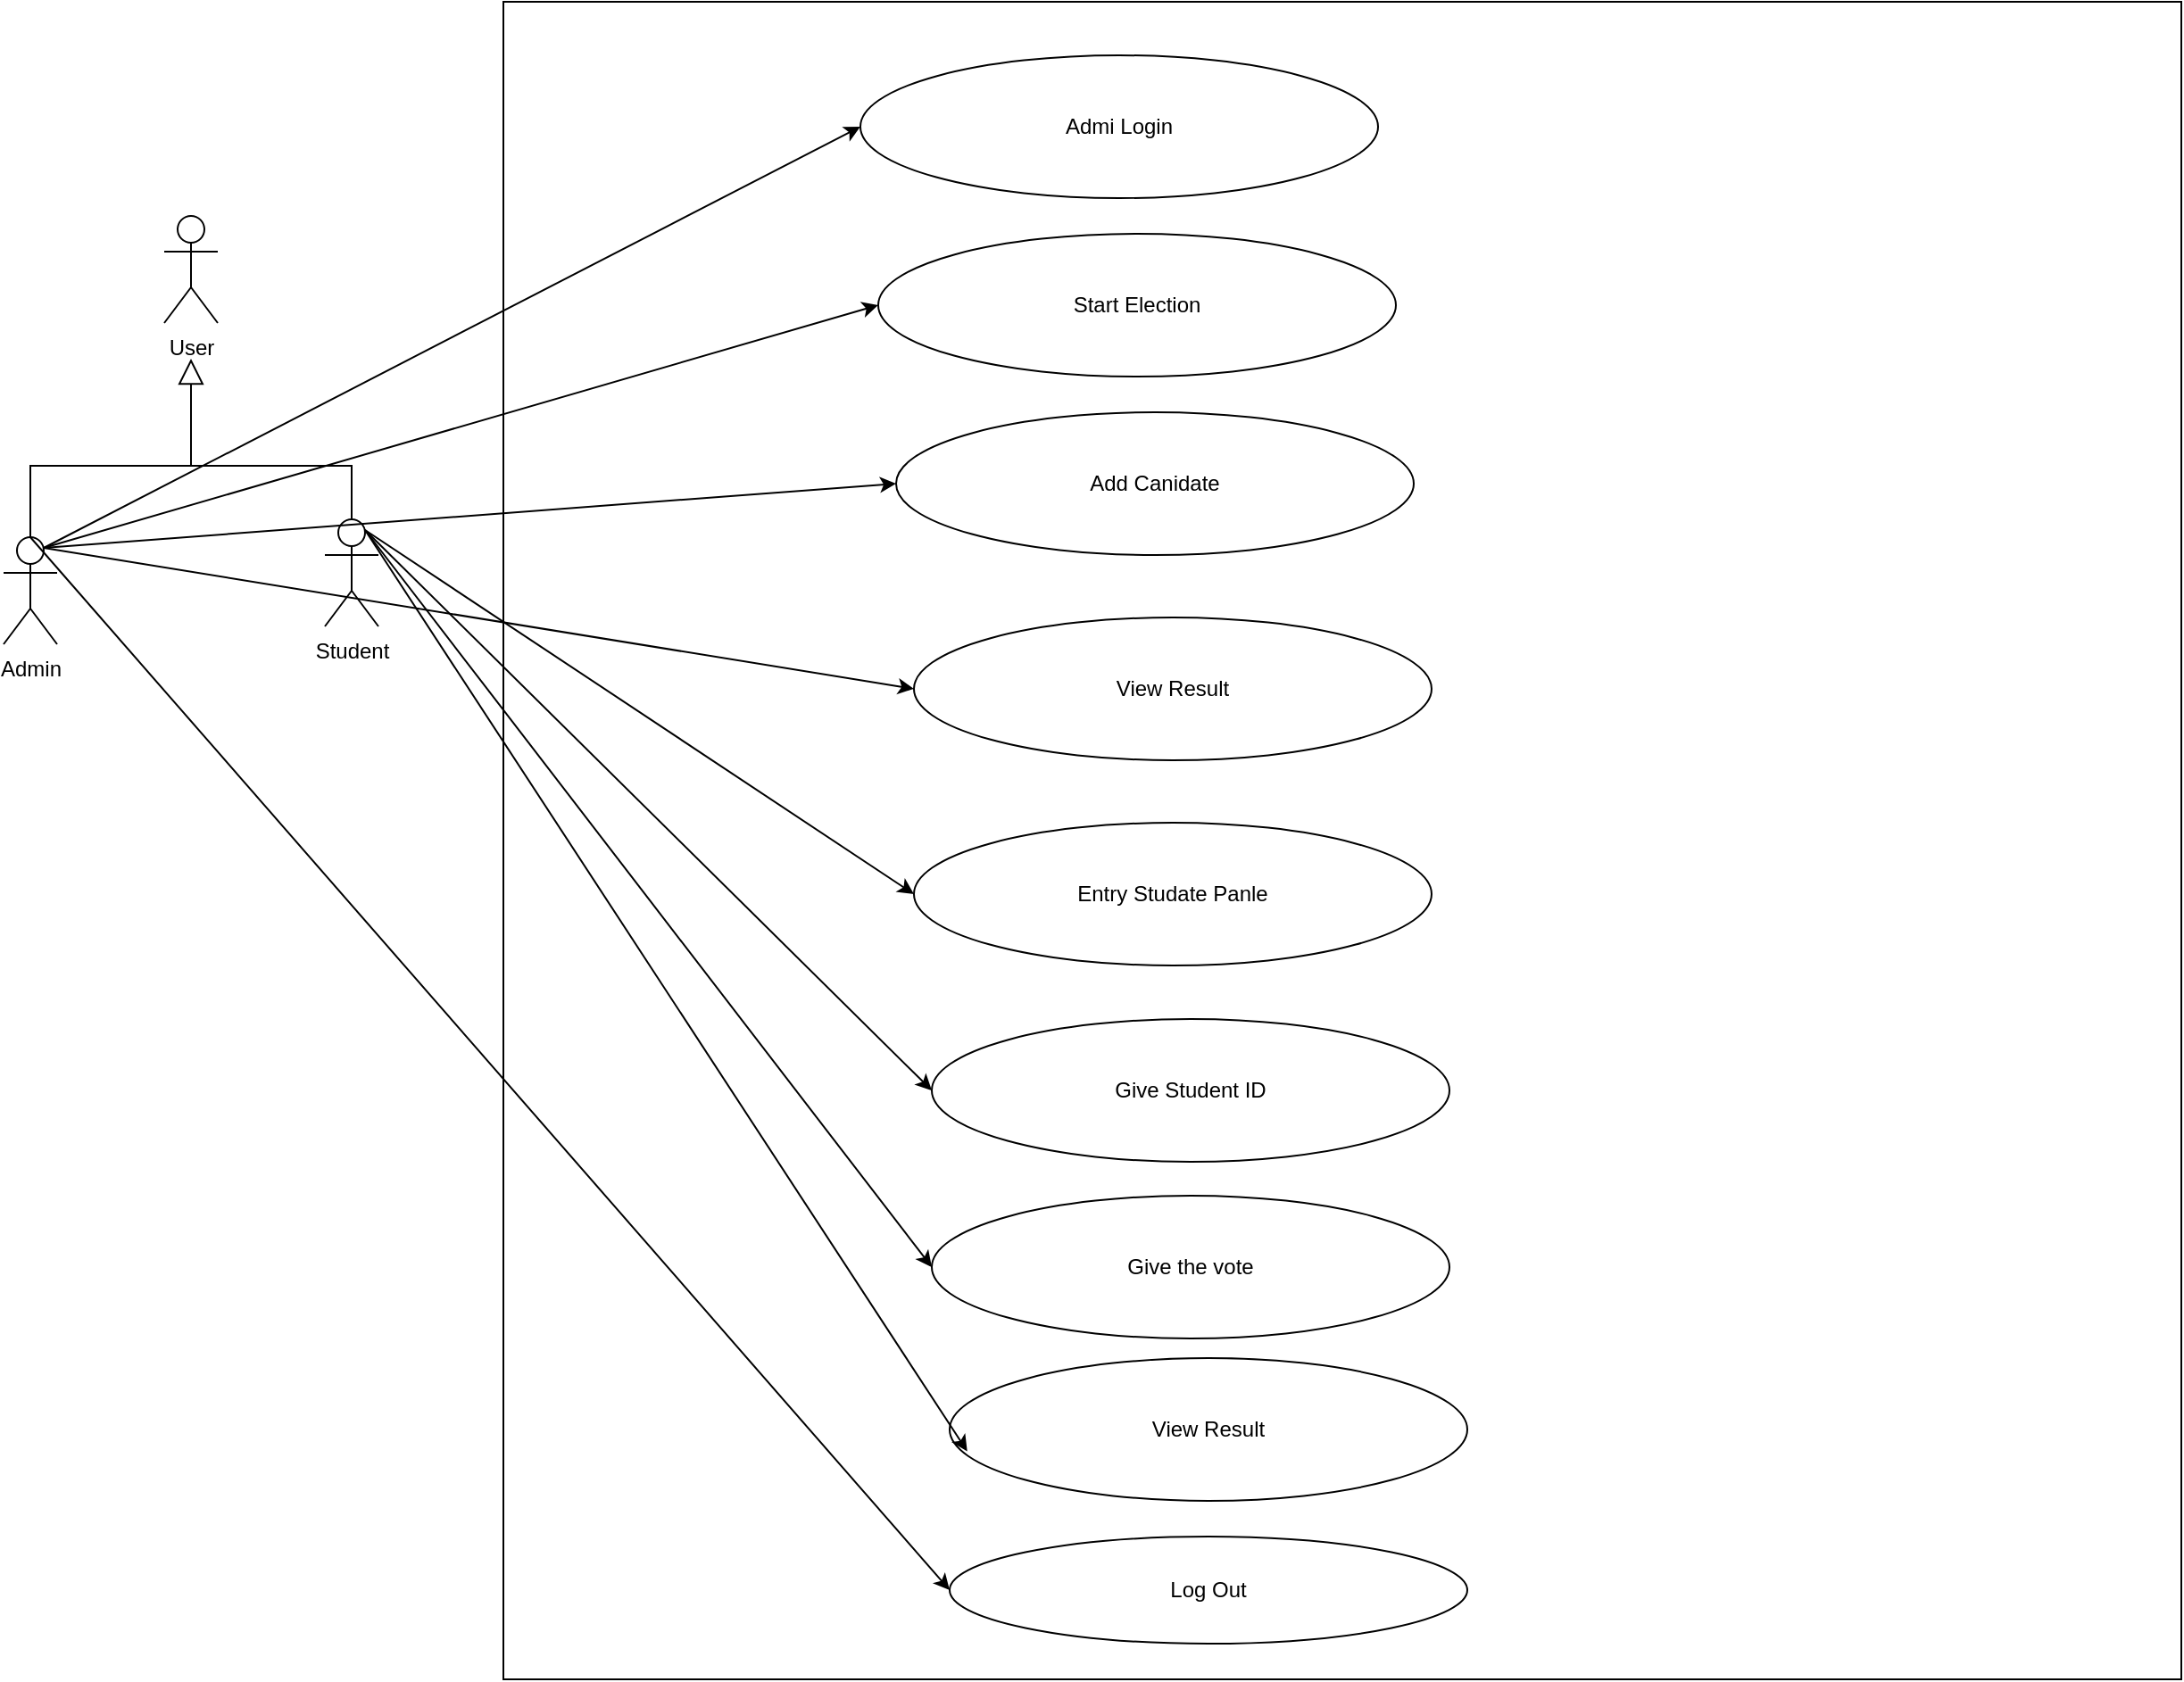 <mxfile version="25.0.2">
  <diagram id="C5RBs43oDa-KdzZeNtuy" name="Page-1">
    <mxGraphModel dx="2625" dy="1553" grid="1" gridSize="10" guides="1" tooltips="1" connect="1" arrows="1" fold="1" page="1" pageScale="1" pageWidth="827" pageHeight="1169" math="0" shadow="0">
      <root>
        <mxCell id="WIyWlLk6GJQsqaUBKTNV-0" />
        <mxCell id="WIyWlLk6GJQsqaUBKTNV-1" parent="WIyWlLk6GJQsqaUBKTNV-0" />
        <mxCell id="UMQpOY0UENCOEE6AcVDK-0" value="" style="whiteSpace=wrap;html=1;aspect=fixed;" vertex="1" parent="WIyWlLk6GJQsqaUBKTNV-1">
          <mxGeometry x="490" y="240" width="940" height="940" as="geometry" />
        </mxCell>
        <mxCell id="UMQpOY0UENCOEE6AcVDK-1" value="User" style="shape=umlActor;verticalLabelPosition=bottom;verticalAlign=top;html=1;outlineConnect=0;" vertex="1" parent="WIyWlLk6GJQsqaUBKTNV-1">
          <mxGeometry x="300" y="360" width="30" height="60" as="geometry" />
        </mxCell>
        <mxCell id="UMQpOY0UENCOEE6AcVDK-3" value="Student" style="shape=umlActor;verticalLabelPosition=bottom;verticalAlign=top;html=1;outlineConnect=0;" vertex="1" parent="WIyWlLk6GJQsqaUBKTNV-1">
          <mxGeometry x="390" y="530" width="30" height="60" as="geometry" />
        </mxCell>
        <mxCell id="UMQpOY0UENCOEE6AcVDK-6" value="" style="endArrow=none;html=1;rounded=0;exitX=0.5;exitY=0;exitDx=0;exitDy=0;exitPerimeter=0;entryX=0.5;entryY=0;entryDx=0;entryDy=0;entryPerimeter=0;" edge="1" parent="WIyWlLk6GJQsqaUBKTNV-1" target="UMQpOY0UENCOEE6AcVDK-3">
          <mxGeometry width="50" height="50" relative="1" as="geometry">
            <mxPoint x="225" y="540" as="sourcePoint" />
            <mxPoint x="460" y="610" as="targetPoint" />
            <Array as="points">
              <mxPoint x="225" y="500" />
              <mxPoint x="405" y="500" />
            </Array>
          </mxGeometry>
        </mxCell>
        <mxCell id="UMQpOY0UENCOEE6AcVDK-7" value="Admin" style="shape=umlActor;verticalLabelPosition=bottom;verticalAlign=top;html=1;outlineConnect=0;" vertex="1" parent="WIyWlLk6GJQsqaUBKTNV-1">
          <mxGeometry x="210" y="540" width="30" height="60" as="geometry" />
        </mxCell>
        <mxCell id="UMQpOY0UENCOEE6AcVDK-12" value="" style="edgeStyle=elbowEdgeStyle;html=1;endSize=12;endArrow=block;endFill=0;elbow=horizontal;rounded=0;labelBackgroundColor=default;fontFamily=Helvetica;fontSize=11;fontColor=default;shape=connector;" edge="1" parent="WIyWlLk6GJQsqaUBKTNV-1">
          <mxGeometry x="1" relative="1" as="geometry">
            <mxPoint x="314.83" y="440" as="targetPoint" />
            <mxPoint x="315" y="500" as="sourcePoint" />
          </mxGeometry>
        </mxCell>
        <mxCell id="UMQpOY0UENCOEE6AcVDK-15" value="Admi Login" style="ellipse;whiteSpace=wrap;html=1;" vertex="1" parent="WIyWlLk6GJQsqaUBKTNV-1">
          <mxGeometry x="690" y="270" width="290" height="80" as="geometry" />
        </mxCell>
        <mxCell id="UMQpOY0UENCOEE6AcVDK-16" value="Start Election" style="ellipse;whiteSpace=wrap;html=1;" vertex="1" parent="WIyWlLk6GJQsqaUBKTNV-1">
          <mxGeometry x="700" y="370" width="290" height="80" as="geometry" />
        </mxCell>
        <mxCell id="UMQpOY0UENCOEE6AcVDK-17" value="Add Canidate" style="ellipse;whiteSpace=wrap;html=1;" vertex="1" parent="WIyWlLk6GJQsqaUBKTNV-1">
          <mxGeometry x="710" y="470" width="290" height="80" as="geometry" />
        </mxCell>
        <mxCell id="UMQpOY0UENCOEE6AcVDK-18" value="View Result" style="ellipse;whiteSpace=wrap;html=1;" vertex="1" parent="WIyWlLk6GJQsqaUBKTNV-1">
          <mxGeometry x="720" y="585" width="290" height="80" as="geometry" />
        </mxCell>
        <mxCell id="UMQpOY0UENCOEE6AcVDK-19" value="Entry Studate Panle" style="ellipse;whiteSpace=wrap;html=1;" vertex="1" parent="WIyWlLk6GJQsqaUBKTNV-1">
          <mxGeometry x="720" y="700" width="290" height="80" as="geometry" />
        </mxCell>
        <mxCell id="UMQpOY0UENCOEE6AcVDK-20" value="Give Student ID" style="ellipse;whiteSpace=wrap;html=1;" vertex="1" parent="WIyWlLk6GJQsqaUBKTNV-1">
          <mxGeometry x="730" y="810" width="290" height="80" as="geometry" />
        </mxCell>
        <mxCell id="UMQpOY0UENCOEE6AcVDK-21" value="Give the vote" style="ellipse;whiteSpace=wrap;html=1;" vertex="1" parent="WIyWlLk6GJQsqaUBKTNV-1">
          <mxGeometry x="730" y="909" width="290" height="80" as="geometry" />
        </mxCell>
        <mxCell id="UMQpOY0UENCOEE6AcVDK-22" value="View Result" style="ellipse;whiteSpace=wrap;html=1;" vertex="1" parent="WIyWlLk6GJQsqaUBKTNV-1">
          <mxGeometry x="740" y="1000" width="290" height="80" as="geometry" />
        </mxCell>
        <mxCell id="UMQpOY0UENCOEE6AcVDK-23" value="" style="endArrow=classic;html=1;rounded=0;exitX=0.75;exitY=0.1;exitDx=0;exitDy=0;exitPerimeter=0;entryX=0;entryY=0.5;entryDx=0;entryDy=0;" edge="1" parent="WIyWlLk6GJQsqaUBKTNV-1" source="UMQpOY0UENCOEE6AcVDK-7" target="UMQpOY0UENCOEE6AcVDK-15">
          <mxGeometry width="50" height="50" relative="1" as="geometry">
            <mxPoint x="780" y="790" as="sourcePoint" />
            <mxPoint x="830" y="740" as="targetPoint" />
          </mxGeometry>
        </mxCell>
        <mxCell id="UMQpOY0UENCOEE6AcVDK-24" value="" style="endArrow=classic;html=1;rounded=0;exitX=0.75;exitY=0.1;exitDx=0;exitDy=0;exitPerimeter=0;entryX=0;entryY=0.5;entryDx=0;entryDy=0;" edge="1" parent="WIyWlLk6GJQsqaUBKTNV-1" source="UMQpOY0UENCOEE6AcVDK-7" target="UMQpOY0UENCOEE6AcVDK-16">
          <mxGeometry width="50" height="50" relative="1" as="geometry">
            <mxPoint x="113" y="556" as="sourcePoint" />
            <mxPoint x="700" y="320" as="targetPoint" />
          </mxGeometry>
        </mxCell>
        <mxCell id="UMQpOY0UENCOEE6AcVDK-25" value="" style="endArrow=classic;html=1;rounded=0;exitX=0.75;exitY=0.1;exitDx=0;exitDy=0;exitPerimeter=0;entryX=0;entryY=0.5;entryDx=0;entryDy=0;" edge="1" parent="WIyWlLk6GJQsqaUBKTNV-1" source="UMQpOY0UENCOEE6AcVDK-7" target="UMQpOY0UENCOEE6AcVDK-17">
          <mxGeometry width="50" height="50" relative="1" as="geometry">
            <mxPoint x="113" y="556" as="sourcePoint" />
            <mxPoint x="710" y="420" as="targetPoint" />
          </mxGeometry>
        </mxCell>
        <mxCell id="UMQpOY0UENCOEE6AcVDK-26" value="" style="endArrow=classic;html=1;rounded=0;exitX=0.75;exitY=0.1;exitDx=0;exitDy=0;exitPerimeter=0;entryX=0;entryY=0.5;entryDx=0;entryDy=0;" edge="1" parent="WIyWlLk6GJQsqaUBKTNV-1" source="UMQpOY0UENCOEE6AcVDK-7" target="UMQpOY0UENCOEE6AcVDK-18">
          <mxGeometry width="50" height="50" relative="1" as="geometry">
            <mxPoint x="113" y="556" as="sourcePoint" />
            <mxPoint x="720" y="520" as="targetPoint" />
          </mxGeometry>
        </mxCell>
        <mxCell id="UMQpOY0UENCOEE6AcVDK-27" value="" style="endArrow=classic;html=1;rounded=0;exitX=0.75;exitY=0.1;exitDx=0;exitDy=0;exitPerimeter=0;entryX=0;entryY=0.5;entryDx=0;entryDy=0;" edge="1" parent="WIyWlLk6GJQsqaUBKTNV-1" source="UMQpOY0UENCOEE6AcVDK-3" target="UMQpOY0UENCOEE6AcVDK-19">
          <mxGeometry width="50" height="50" relative="1" as="geometry">
            <mxPoint x="640" y="700" as="sourcePoint" />
            <mxPoint x="690" y="650" as="targetPoint" />
          </mxGeometry>
        </mxCell>
        <mxCell id="UMQpOY0UENCOEE6AcVDK-28" value="" style="endArrow=classic;html=1;rounded=0;exitX=0.75;exitY=0.1;exitDx=0;exitDy=0;exitPerimeter=0;entryX=0;entryY=0.5;entryDx=0;entryDy=0;" edge="1" parent="WIyWlLk6GJQsqaUBKTNV-1" source="UMQpOY0UENCOEE6AcVDK-3" target="UMQpOY0UENCOEE6AcVDK-20">
          <mxGeometry width="50" height="50" relative="1" as="geometry">
            <mxPoint x="423" y="546" as="sourcePoint" />
            <mxPoint x="730" y="750" as="targetPoint" />
          </mxGeometry>
        </mxCell>
        <mxCell id="UMQpOY0UENCOEE6AcVDK-29" value="" style="endArrow=classic;html=1;rounded=0;exitX=0.75;exitY=0.1;exitDx=0;exitDy=0;exitPerimeter=0;entryX=0;entryY=0.5;entryDx=0;entryDy=0;" edge="1" parent="WIyWlLk6GJQsqaUBKTNV-1" source="UMQpOY0UENCOEE6AcVDK-3" target="UMQpOY0UENCOEE6AcVDK-21">
          <mxGeometry width="50" height="50" relative="1" as="geometry">
            <mxPoint x="423" y="546" as="sourcePoint" />
            <mxPoint x="740" y="860" as="targetPoint" />
          </mxGeometry>
        </mxCell>
        <mxCell id="UMQpOY0UENCOEE6AcVDK-30" value="" style="endArrow=classic;html=1;rounded=0;exitX=0.75;exitY=0.1;exitDx=0;exitDy=0;exitPerimeter=0;entryX=0.034;entryY=0.653;entryDx=0;entryDy=0;entryPerimeter=0;" edge="1" parent="WIyWlLk6GJQsqaUBKTNV-1" source="UMQpOY0UENCOEE6AcVDK-3" target="UMQpOY0UENCOEE6AcVDK-22">
          <mxGeometry width="50" height="50" relative="1" as="geometry">
            <mxPoint x="770" y="840" as="sourcePoint" />
            <mxPoint x="820" y="790" as="targetPoint" />
          </mxGeometry>
        </mxCell>
        <mxCell id="UMQpOY0UENCOEE6AcVDK-31" value="Log Out" style="ellipse;whiteSpace=wrap;html=1;" vertex="1" parent="WIyWlLk6GJQsqaUBKTNV-1">
          <mxGeometry x="740" y="1100" width="290" height="60" as="geometry" />
        </mxCell>
        <mxCell id="UMQpOY0UENCOEE6AcVDK-32" value="" style="endArrow=classic;html=1;rounded=0;exitX=0.5;exitY=0;exitDx=0;exitDy=0;exitPerimeter=0;entryX=0;entryY=0.5;entryDx=0;entryDy=0;" edge="1" parent="WIyWlLk6GJQsqaUBKTNV-1" source="UMQpOY0UENCOEE6AcVDK-7" target="UMQpOY0UENCOEE6AcVDK-31">
          <mxGeometry width="50" height="50" relative="1" as="geometry">
            <mxPoint x="770" y="840" as="sourcePoint" />
            <mxPoint x="820" y="790" as="targetPoint" />
          </mxGeometry>
        </mxCell>
      </root>
    </mxGraphModel>
  </diagram>
</mxfile>
